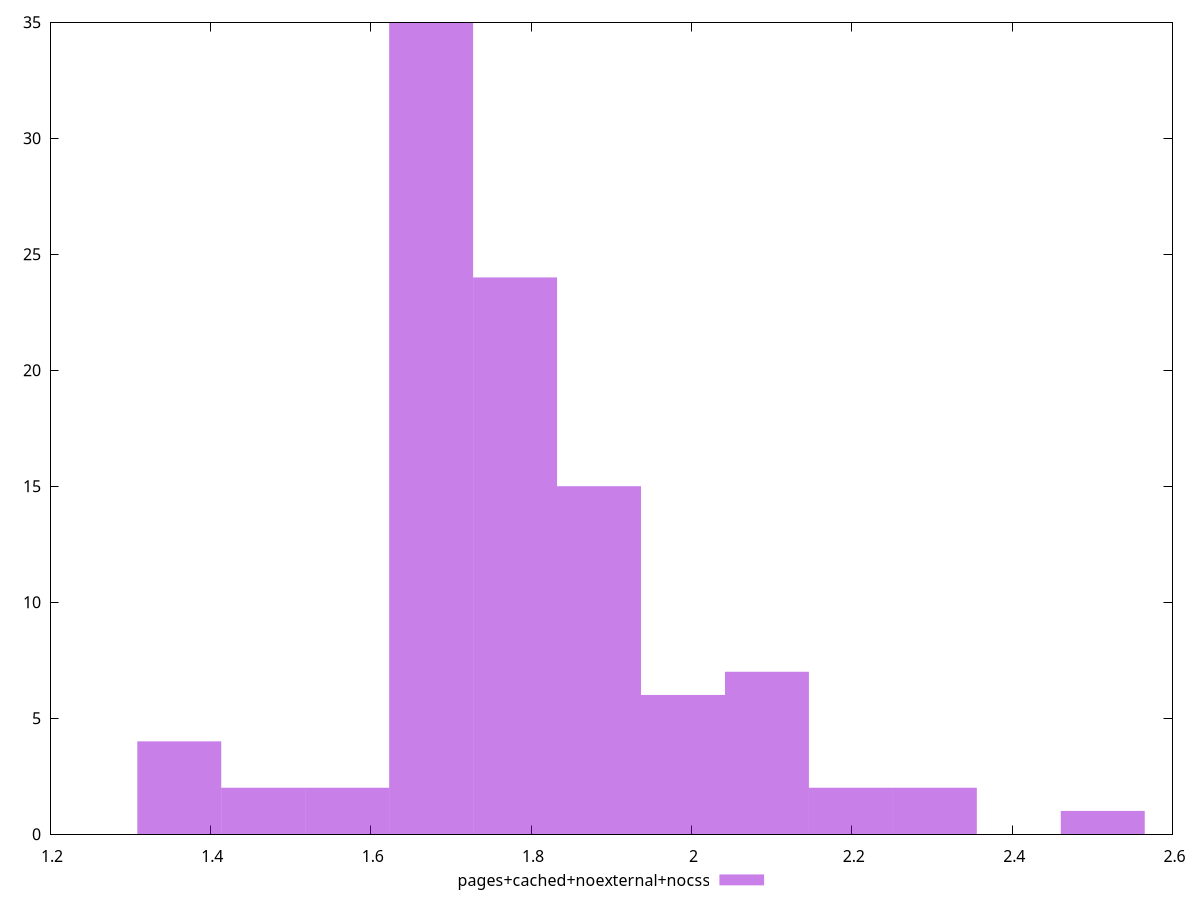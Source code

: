 $_pagesCachedNoexternalNocss <<EOF
1.884776080130051 15
1.9894858623594984 6
1.7800662979006039 24
1.6753565156711565 35
1.5706467334417091 2
2.30361520904784 2
2.513034773506735 1
2.094195644588946 7
1.3612271689828146 4
2.198905426818393 2
1.465936951212262 2
EOF
set key outside below
set terminal pngcairo
set output "report_00006_2020-11-02T20-21-41.718Z/server-response-time/pages+cached+noexternal+nocss//raw_hist.png"
set yrange [0:35]
set boxwidth 0.10470978222944728
set style fill transparent solid 0.5 noborder
plot $_pagesCachedNoexternalNocss title "pages+cached+noexternal+nocss" with boxes ,